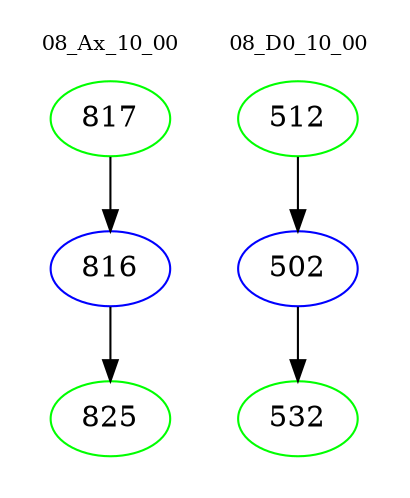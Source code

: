 digraph{
subgraph cluster_0 {
color = white
label = "08_Ax_10_00";
fontsize=10;
T0_817 [label="817", color="green"]
T0_817 -> T0_816 [color="black"]
T0_816 [label="816", color="blue"]
T0_816 -> T0_825 [color="black"]
T0_825 [label="825", color="green"]
}
subgraph cluster_1 {
color = white
label = "08_D0_10_00";
fontsize=10;
T1_512 [label="512", color="green"]
T1_512 -> T1_502 [color="black"]
T1_502 [label="502", color="blue"]
T1_502 -> T1_532 [color="black"]
T1_532 [label="532", color="green"]
}
}
